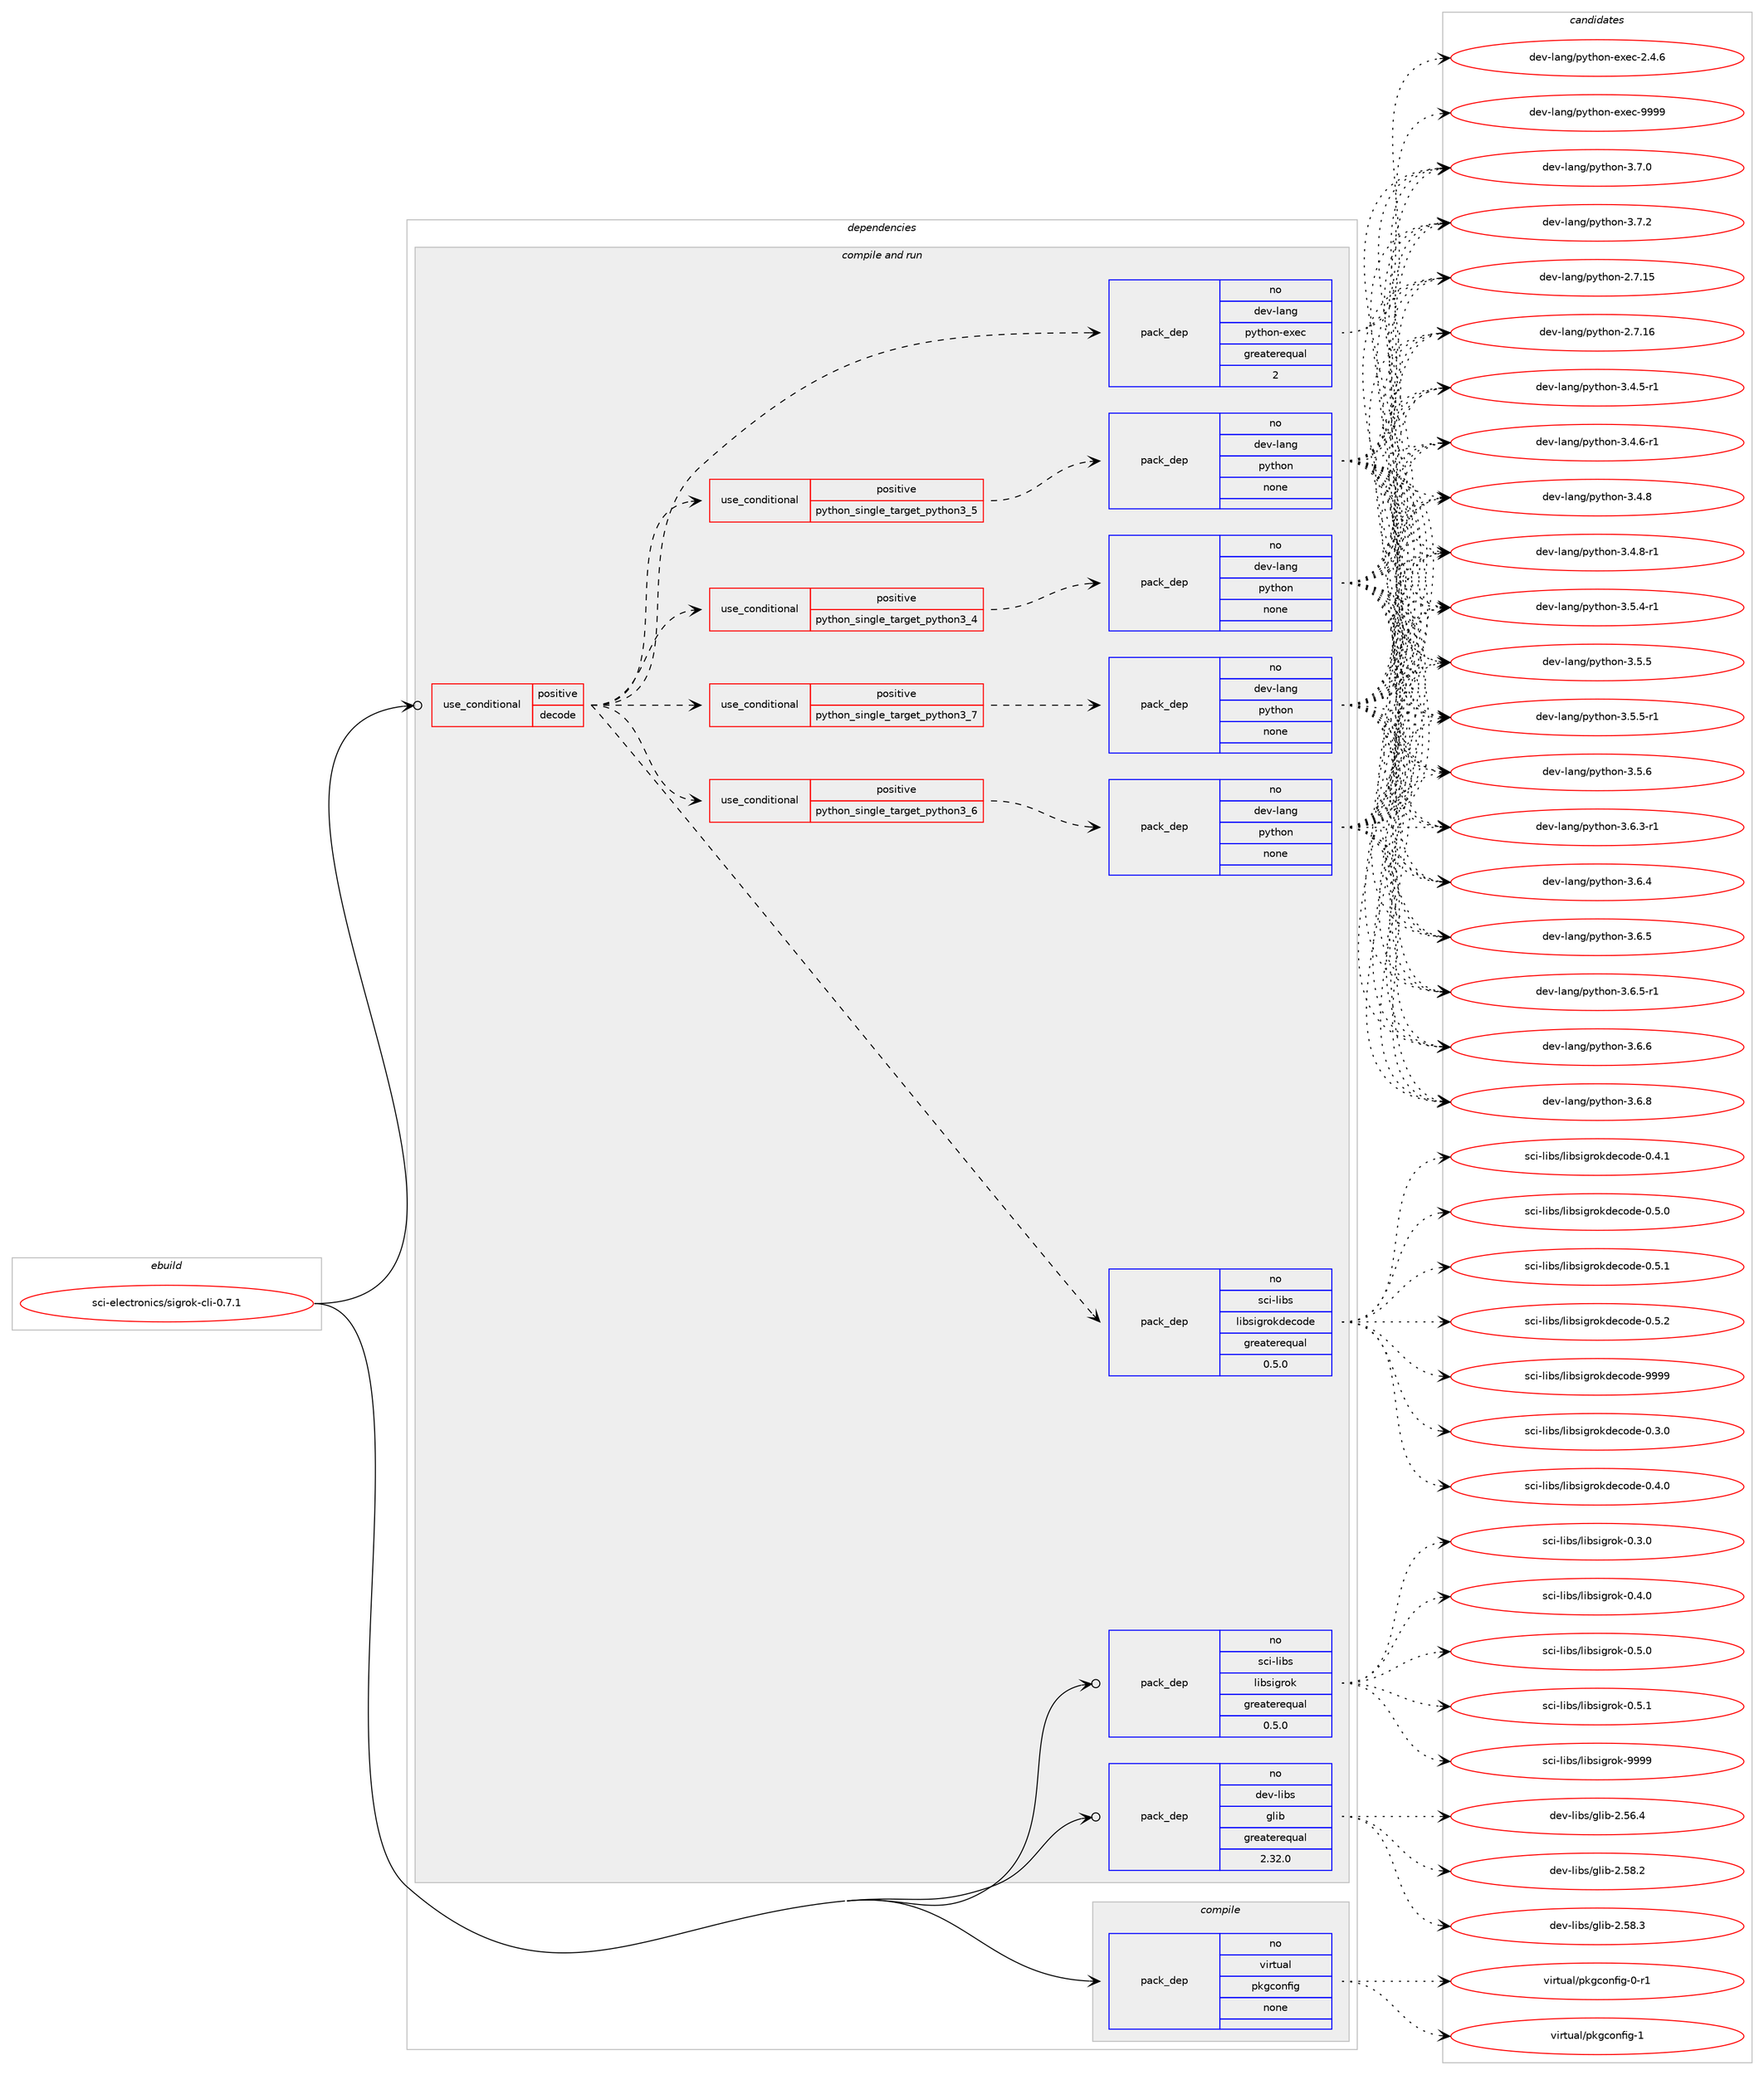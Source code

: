 digraph prolog {

# *************
# Graph options
# *************

newrank=true;
concentrate=true;
compound=true;
graph [rankdir=LR,fontname=Helvetica,fontsize=10,ranksep=1.5];#, ranksep=2.5, nodesep=0.2];
edge  [arrowhead=vee];
node  [fontname=Helvetica,fontsize=10];

# **********
# The ebuild
# **********

subgraph cluster_leftcol {
color=gray;
rank=same;
label=<<i>ebuild</i>>;
id [label="sci-electronics/sigrok-cli-0.7.1", color=red, width=4, href="../sci-electronics/sigrok-cli-0.7.1.svg"];
}

# ****************
# The dependencies
# ****************

subgraph cluster_midcol {
color=gray;
label=<<i>dependencies</i>>;
subgraph cluster_compile {
fillcolor="#eeeeee";
style=filled;
label=<<i>compile</i>>;
subgraph pack1209766 {
dependency1690143 [label=<<TABLE BORDER="0" CELLBORDER="1" CELLSPACING="0" CELLPADDING="4" WIDTH="220"><TR><TD ROWSPAN="6" CELLPADDING="30">pack_dep</TD></TR><TR><TD WIDTH="110">no</TD></TR><TR><TD>virtual</TD></TR><TR><TD>pkgconfig</TD></TR><TR><TD>none</TD></TR><TR><TD></TD></TR></TABLE>>, shape=none, color=blue];
}
id:e -> dependency1690143:w [weight=20,style="solid",arrowhead="vee"];
}
subgraph cluster_compileandrun {
fillcolor="#eeeeee";
style=filled;
label=<<i>compile and run</i>>;
subgraph cond452693 {
dependency1690144 [label=<<TABLE BORDER="0" CELLBORDER="1" CELLSPACING="0" CELLPADDING="4"><TR><TD ROWSPAN="3" CELLPADDING="10">use_conditional</TD></TR><TR><TD>positive</TD></TR><TR><TD>decode</TD></TR></TABLE>>, shape=none, color=red];
subgraph pack1209767 {
dependency1690145 [label=<<TABLE BORDER="0" CELLBORDER="1" CELLSPACING="0" CELLPADDING="4" WIDTH="220"><TR><TD ROWSPAN="6" CELLPADDING="30">pack_dep</TD></TR><TR><TD WIDTH="110">no</TD></TR><TR><TD>sci-libs</TD></TR><TR><TD>libsigrokdecode</TD></TR><TR><TD>greaterequal</TD></TR><TR><TD>0.5.0</TD></TR></TABLE>>, shape=none, color=blue];
}
dependency1690144:e -> dependency1690145:w [weight=20,style="dashed",arrowhead="vee"];
subgraph cond452694 {
dependency1690146 [label=<<TABLE BORDER="0" CELLBORDER="1" CELLSPACING="0" CELLPADDING="4"><TR><TD ROWSPAN="3" CELLPADDING="10">use_conditional</TD></TR><TR><TD>positive</TD></TR><TR><TD>python_single_target_python3_4</TD></TR></TABLE>>, shape=none, color=red];
subgraph pack1209768 {
dependency1690147 [label=<<TABLE BORDER="0" CELLBORDER="1" CELLSPACING="0" CELLPADDING="4" WIDTH="220"><TR><TD ROWSPAN="6" CELLPADDING="30">pack_dep</TD></TR><TR><TD WIDTH="110">no</TD></TR><TR><TD>dev-lang</TD></TR><TR><TD>python</TD></TR><TR><TD>none</TD></TR><TR><TD></TD></TR></TABLE>>, shape=none, color=blue];
}
dependency1690146:e -> dependency1690147:w [weight=20,style="dashed",arrowhead="vee"];
}
dependency1690144:e -> dependency1690146:w [weight=20,style="dashed",arrowhead="vee"];
subgraph cond452695 {
dependency1690148 [label=<<TABLE BORDER="0" CELLBORDER="1" CELLSPACING="0" CELLPADDING="4"><TR><TD ROWSPAN="3" CELLPADDING="10">use_conditional</TD></TR><TR><TD>positive</TD></TR><TR><TD>python_single_target_python3_5</TD></TR></TABLE>>, shape=none, color=red];
subgraph pack1209769 {
dependency1690149 [label=<<TABLE BORDER="0" CELLBORDER="1" CELLSPACING="0" CELLPADDING="4" WIDTH="220"><TR><TD ROWSPAN="6" CELLPADDING="30">pack_dep</TD></TR><TR><TD WIDTH="110">no</TD></TR><TR><TD>dev-lang</TD></TR><TR><TD>python</TD></TR><TR><TD>none</TD></TR><TR><TD></TD></TR></TABLE>>, shape=none, color=blue];
}
dependency1690148:e -> dependency1690149:w [weight=20,style="dashed",arrowhead="vee"];
}
dependency1690144:e -> dependency1690148:w [weight=20,style="dashed",arrowhead="vee"];
subgraph cond452696 {
dependency1690150 [label=<<TABLE BORDER="0" CELLBORDER="1" CELLSPACING="0" CELLPADDING="4"><TR><TD ROWSPAN="3" CELLPADDING="10">use_conditional</TD></TR><TR><TD>positive</TD></TR><TR><TD>python_single_target_python3_6</TD></TR></TABLE>>, shape=none, color=red];
subgraph pack1209770 {
dependency1690151 [label=<<TABLE BORDER="0" CELLBORDER="1" CELLSPACING="0" CELLPADDING="4" WIDTH="220"><TR><TD ROWSPAN="6" CELLPADDING="30">pack_dep</TD></TR><TR><TD WIDTH="110">no</TD></TR><TR><TD>dev-lang</TD></TR><TR><TD>python</TD></TR><TR><TD>none</TD></TR><TR><TD></TD></TR></TABLE>>, shape=none, color=blue];
}
dependency1690150:e -> dependency1690151:w [weight=20,style="dashed",arrowhead="vee"];
}
dependency1690144:e -> dependency1690150:w [weight=20,style="dashed",arrowhead="vee"];
subgraph cond452697 {
dependency1690152 [label=<<TABLE BORDER="0" CELLBORDER="1" CELLSPACING="0" CELLPADDING="4"><TR><TD ROWSPAN="3" CELLPADDING="10">use_conditional</TD></TR><TR><TD>positive</TD></TR><TR><TD>python_single_target_python3_7</TD></TR></TABLE>>, shape=none, color=red];
subgraph pack1209771 {
dependency1690153 [label=<<TABLE BORDER="0" CELLBORDER="1" CELLSPACING="0" CELLPADDING="4" WIDTH="220"><TR><TD ROWSPAN="6" CELLPADDING="30">pack_dep</TD></TR><TR><TD WIDTH="110">no</TD></TR><TR><TD>dev-lang</TD></TR><TR><TD>python</TD></TR><TR><TD>none</TD></TR><TR><TD></TD></TR></TABLE>>, shape=none, color=blue];
}
dependency1690152:e -> dependency1690153:w [weight=20,style="dashed",arrowhead="vee"];
}
dependency1690144:e -> dependency1690152:w [weight=20,style="dashed",arrowhead="vee"];
subgraph pack1209772 {
dependency1690154 [label=<<TABLE BORDER="0" CELLBORDER="1" CELLSPACING="0" CELLPADDING="4" WIDTH="220"><TR><TD ROWSPAN="6" CELLPADDING="30">pack_dep</TD></TR><TR><TD WIDTH="110">no</TD></TR><TR><TD>dev-lang</TD></TR><TR><TD>python-exec</TD></TR><TR><TD>greaterequal</TD></TR><TR><TD>2</TD></TR></TABLE>>, shape=none, color=blue];
}
dependency1690144:e -> dependency1690154:w [weight=20,style="dashed",arrowhead="vee"];
}
id:e -> dependency1690144:w [weight=20,style="solid",arrowhead="odotvee"];
subgraph pack1209773 {
dependency1690155 [label=<<TABLE BORDER="0" CELLBORDER="1" CELLSPACING="0" CELLPADDING="4" WIDTH="220"><TR><TD ROWSPAN="6" CELLPADDING="30">pack_dep</TD></TR><TR><TD WIDTH="110">no</TD></TR><TR><TD>dev-libs</TD></TR><TR><TD>glib</TD></TR><TR><TD>greaterequal</TD></TR><TR><TD>2.32.0</TD></TR></TABLE>>, shape=none, color=blue];
}
id:e -> dependency1690155:w [weight=20,style="solid",arrowhead="odotvee"];
subgraph pack1209774 {
dependency1690156 [label=<<TABLE BORDER="0" CELLBORDER="1" CELLSPACING="0" CELLPADDING="4" WIDTH="220"><TR><TD ROWSPAN="6" CELLPADDING="30">pack_dep</TD></TR><TR><TD WIDTH="110">no</TD></TR><TR><TD>sci-libs</TD></TR><TR><TD>libsigrok</TD></TR><TR><TD>greaterequal</TD></TR><TR><TD>0.5.0</TD></TR></TABLE>>, shape=none, color=blue];
}
id:e -> dependency1690156:w [weight=20,style="solid",arrowhead="odotvee"];
}
subgraph cluster_run {
fillcolor="#eeeeee";
style=filled;
label=<<i>run</i>>;
}
}

# **************
# The candidates
# **************

subgraph cluster_choices {
rank=same;
color=gray;
label=<<i>candidates</i>>;

subgraph choice1209766 {
color=black;
nodesep=1;
choice11810511411611797108471121071039911111010210510345484511449 [label="virtual/pkgconfig-0-r1", color=red, width=4,href="../virtual/pkgconfig-0-r1.svg"];
choice1181051141161179710847112107103991111101021051034549 [label="virtual/pkgconfig-1", color=red, width=4,href="../virtual/pkgconfig-1.svg"];
dependency1690143:e -> choice11810511411611797108471121071039911111010210510345484511449:w [style=dotted,weight="100"];
dependency1690143:e -> choice1181051141161179710847112107103991111101021051034549:w [style=dotted,weight="100"];
}
subgraph choice1209767 {
color=black;
nodesep=1;
choice115991054510810598115471081059811510510311411110710010199111100101454846514648 [label="sci-libs/libsigrokdecode-0.3.0", color=red, width=4,href="../sci-libs/libsigrokdecode-0.3.0.svg"];
choice115991054510810598115471081059811510510311411110710010199111100101454846524648 [label="sci-libs/libsigrokdecode-0.4.0", color=red, width=4,href="../sci-libs/libsigrokdecode-0.4.0.svg"];
choice115991054510810598115471081059811510510311411110710010199111100101454846524649 [label="sci-libs/libsigrokdecode-0.4.1", color=red, width=4,href="../sci-libs/libsigrokdecode-0.4.1.svg"];
choice115991054510810598115471081059811510510311411110710010199111100101454846534648 [label="sci-libs/libsigrokdecode-0.5.0", color=red, width=4,href="../sci-libs/libsigrokdecode-0.5.0.svg"];
choice115991054510810598115471081059811510510311411110710010199111100101454846534649 [label="sci-libs/libsigrokdecode-0.5.1", color=red, width=4,href="../sci-libs/libsigrokdecode-0.5.1.svg"];
choice115991054510810598115471081059811510510311411110710010199111100101454846534650 [label="sci-libs/libsigrokdecode-0.5.2", color=red, width=4,href="../sci-libs/libsigrokdecode-0.5.2.svg"];
choice1159910545108105981154710810598115105103114111107100101991111001014557575757 [label="sci-libs/libsigrokdecode-9999", color=red, width=4,href="../sci-libs/libsigrokdecode-9999.svg"];
dependency1690145:e -> choice115991054510810598115471081059811510510311411110710010199111100101454846514648:w [style=dotted,weight="100"];
dependency1690145:e -> choice115991054510810598115471081059811510510311411110710010199111100101454846524648:w [style=dotted,weight="100"];
dependency1690145:e -> choice115991054510810598115471081059811510510311411110710010199111100101454846524649:w [style=dotted,weight="100"];
dependency1690145:e -> choice115991054510810598115471081059811510510311411110710010199111100101454846534648:w [style=dotted,weight="100"];
dependency1690145:e -> choice115991054510810598115471081059811510510311411110710010199111100101454846534649:w [style=dotted,weight="100"];
dependency1690145:e -> choice115991054510810598115471081059811510510311411110710010199111100101454846534650:w [style=dotted,weight="100"];
dependency1690145:e -> choice1159910545108105981154710810598115105103114111107100101991111001014557575757:w [style=dotted,weight="100"];
}
subgraph choice1209768 {
color=black;
nodesep=1;
choice10010111845108971101034711212111610411111045504655464953 [label="dev-lang/python-2.7.15", color=red, width=4,href="../dev-lang/python-2.7.15.svg"];
choice10010111845108971101034711212111610411111045504655464954 [label="dev-lang/python-2.7.16", color=red, width=4,href="../dev-lang/python-2.7.16.svg"];
choice1001011184510897110103471121211161041111104551465246534511449 [label="dev-lang/python-3.4.5-r1", color=red, width=4,href="../dev-lang/python-3.4.5-r1.svg"];
choice1001011184510897110103471121211161041111104551465246544511449 [label="dev-lang/python-3.4.6-r1", color=red, width=4,href="../dev-lang/python-3.4.6-r1.svg"];
choice100101118451089711010347112121116104111110455146524656 [label="dev-lang/python-3.4.8", color=red, width=4,href="../dev-lang/python-3.4.8.svg"];
choice1001011184510897110103471121211161041111104551465246564511449 [label="dev-lang/python-3.4.8-r1", color=red, width=4,href="../dev-lang/python-3.4.8-r1.svg"];
choice1001011184510897110103471121211161041111104551465346524511449 [label="dev-lang/python-3.5.4-r1", color=red, width=4,href="../dev-lang/python-3.5.4-r1.svg"];
choice100101118451089711010347112121116104111110455146534653 [label="dev-lang/python-3.5.5", color=red, width=4,href="../dev-lang/python-3.5.5.svg"];
choice1001011184510897110103471121211161041111104551465346534511449 [label="dev-lang/python-3.5.5-r1", color=red, width=4,href="../dev-lang/python-3.5.5-r1.svg"];
choice100101118451089711010347112121116104111110455146534654 [label="dev-lang/python-3.5.6", color=red, width=4,href="../dev-lang/python-3.5.6.svg"];
choice1001011184510897110103471121211161041111104551465446514511449 [label="dev-lang/python-3.6.3-r1", color=red, width=4,href="../dev-lang/python-3.6.3-r1.svg"];
choice100101118451089711010347112121116104111110455146544652 [label="dev-lang/python-3.6.4", color=red, width=4,href="../dev-lang/python-3.6.4.svg"];
choice100101118451089711010347112121116104111110455146544653 [label="dev-lang/python-3.6.5", color=red, width=4,href="../dev-lang/python-3.6.5.svg"];
choice1001011184510897110103471121211161041111104551465446534511449 [label="dev-lang/python-3.6.5-r1", color=red, width=4,href="../dev-lang/python-3.6.5-r1.svg"];
choice100101118451089711010347112121116104111110455146544654 [label="dev-lang/python-3.6.6", color=red, width=4,href="../dev-lang/python-3.6.6.svg"];
choice100101118451089711010347112121116104111110455146544656 [label="dev-lang/python-3.6.8", color=red, width=4,href="../dev-lang/python-3.6.8.svg"];
choice100101118451089711010347112121116104111110455146554648 [label="dev-lang/python-3.7.0", color=red, width=4,href="../dev-lang/python-3.7.0.svg"];
choice100101118451089711010347112121116104111110455146554650 [label="dev-lang/python-3.7.2", color=red, width=4,href="../dev-lang/python-3.7.2.svg"];
dependency1690147:e -> choice10010111845108971101034711212111610411111045504655464953:w [style=dotted,weight="100"];
dependency1690147:e -> choice10010111845108971101034711212111610411111045504655464954:w [style=dotted,weight="100"];
dependency1690147:e -> choice1001011184510897110103471121211161041111104551465246534511449:w [style=dotted,weight="100"];
dependency1690147:e -> choice1001011184510897110103471121211161041111104551465246544511449:w [style=dotted,weight="100"];
dependency1690147:e -> choice100101118451089711010347112121116104111110455146524656:w [style=dotted,weight="100"];
dependency1690147:e -> choice1001011184510897110103471121211161041111104551465246564511449:w [style=dotted,weight="100"];
dependency1690147:e -> choice1001011184510897110103471121211161041111104551465346524511449:w [style=dotted,weight="100"];
dependency1690147:e -> choice100101118451089711010347112121116104111110455146534653:w [style=dotted,weight="100"];
dependency1690147:e -> choice1001011184510897110103471121211161041111104551465346534511449:w [style=dotted,weight="100"];
dependency1690147:e -> choice100101118451089711010347112121116104111110455146534654:w [style=dotted,weight="100"];
dependency1690147:e -> choice1001011184510897110103471121211161041111104551465446514511449:w [style=dotted,weight="100"];
dependency1690147:e -> choice100101118451089711010347112121116104111110455146544652:w [style=dotted,weight="100"];
dependency1690147:e -> choice100101118451089711010347112121116104111110455146544653:w [style=dotted,weight="100"];
dependency1690147:e -> choice1001011184510897110103471121211161041111104551465446534511449:w [style=dotted,weight="100"];
dependency1690147:e -> choice100101118451089711010347112121116104111110455146544654:w [style=dotted,weight="100"];
dependency1690147:e -> choice100101118451089711010347112121116104111110455146544656:w [style=dotted,weight="100"];
dependency1690147:e -> choice100101118451089711010347112121116104111110455146554648:w [style=dotted,weight="100"];
dependency1690147:e -> choice100101118451089711010347112121116104111110455146554650:w [style=dotted,weight="100"];
}
subgraph choice1209769 {
color=black;
nodesep=1;
choice10010111845108971101034711212111610411111045504655464953 [label="dev-lang/python-2.7.15", color=red, width=4,href="../dev-lang/python-2.7.15.svg"];
choice10010111845108971101034711212111610411111045504655464954 [label="dev-lang/python-2.7.16", color=red, width=4,href="../dev-lang/python-2.7.16.svg"];
choice1001011184510897110103471121211161041111104551465246534511449 [label="dev-lang/python-3.4.5-r1", color=red, width=4,href="../dev-lang/python-3.4.5-r1.svg"];
choice1001011184510897110103471121211161041111104551465246544511449 [label="dev-lang/python-3.4.6-r1", color=red, width=4,href="../dev-lang/python-3.4.6-r1.svg"];
choice100101118451089711010347112121116104111110455146524656 [label="dev-lang/python-3.4.8", color=red, width=4,href="../dev-lang/python-3.4.8.svg"];
choice1001011184510897110103471121211161041111104551465246564511449 [label="dev-lang/python-3.4.8-r1", color=red, width=4,href="../dev-lang/python-3.4.8-r1.svg"];
choice1001011184510897110103471121211161041111104551465346524511449 [label="dev-lang/python-3.5.4-r1", color=red, width=4,href="../dev-lang/python-3.5.4-r1.svg"];
choice100101118451089711010347112121116104111110455146534653 [label="dev-lang/python-3.5.5", color=red, width=4,href="../dev-lang/python-3.5.5.svg"];
choice1001011184510897110103471121211161041111104551465346534511449 [label="dev-lang/python-3.5.5-r1", color=red, width=4,href="../dev-lang/python-3.5.5-r1.svg"];
choice100101118451089711010347112121116104111110455146534654 [label="dev-lang/python-3.5.6", color=red, width=4,href="../dev-lang/python-3.5.6.svg"];
choice1001011184510897110103471121211161041111104551465446514511449 [label="dev-lang/python-3.6.3-r1", color=red, width=4,href="../dev-lang/python-3.6.3-r1.svg"];
choice100101118451089711010347112121116104111110455146544652 [label="dev-lang/python-3.6.4", color=red, width=4,href="../dev-lang/python-3.6.4.svg"];
choice100101118451089711010347112121116104111110455146544653 [label="dev-lang/python-3.6.5", color=red, width=4,href="../dev-lang/python-3.6.5.svg"];
choice1001011184510897110103471121211161041111104551465446534511449 [label="dev-lang/python-3.6.5-r1", color=red, width=4,href="../dev-lang/python-3.6.5-r1.svg"];
choice100101118451089711010347112121116104111110455146544654 [label="dev-lang/python-3.6.6", color=red, width=4,href="../dev-lang/python-3.6.6.svg"];
choice100101118451089711010347112121116104111110455146544656 [label="dev-lang/python-3.6.8", color=red, width=4,href="../dev-lang/python-3.6.8.svg"];
choice100101118451089711010347112121116104111110455146554648 [label="dev-lang/python-3.7.0", color=red, width=4,href="../dev-lang/python-3.7.0.svg"];
choice100101118451089711010347112121116104111110455146554650 [label="dev-lang/python-3.7.2", color=red, width=4,href="../dev-lang/python-3.7.2.svg"];
dependency1690149:e -> choice10010111845108971101034711212111610411111045504655464953:w [style=dotted,weight="100"];
dependency1690149:e -> choice10010111845108971101034711212111610411111045504655464954:w [style=dotted,weight="100"];
dependency1690149:e -> choice1001011184510897110103471121211161041111104551465246534511449:w [style=dotted,weight="100"];
dependency1690149:e -> choice1001011184510897110103471121211161041111104551465246544511449:w [style=dotted,weight="100"];
dependency1690149:e -> choice100101118451089711010347112121116104111110455146524656:w [style=dotted,weight="100"];
dependency1690149:e -> choice1001011184510897110103471121211161041111104551465246564511449:w [style=dotted,weight="100"];
dependency1690149:e -> choice1001011184510897110103471121211161041111104551465346524511449:w [style=dotted,weight="100"];
dependency1690149:e -> choice100101118451089711010347112121116104111110455146534653:w [style=dotted,weight="100"];
dependency1690149:e -> choice1001011184510897110103471121211161041111104551465346534511449:w [style=dotted,weight="100"];
dependency1690149:e -> choice100101118451089711010347112121116104111110455146534654:w [style=dotted,weight="100"];
dependency1690149:e -> choice1001011184510897110103471121211161041111104551465446514511449:w [style=dotted,weight="100"];
dependency1690149:e -> choice100101118451089711010347112121116104111110455146544652:w [style=dotted,weight="100"];
dependency1690149:e -> choice100101118451089711010347112121116104111110455146544653:w [style=dotted,weight="100"];
dependency1690149:e -> choice1001011184510897110103471121211161041111104551465446534511449:w [style=dotted,weight="100"];
dependency1690149:e -> choice100101118451089711010347112121116104111110455146544654:w [style=dotted,weight="100"];
dependency1690149:e -> choice100101118451089711010347112121116104111110455146544656:w [style=dotted,weight="100"];
dependency1690149:e -> choice100101118451089711010347112121116104111110455146554648:w [style=dotted,weight="100"];
dependency1690149:e -> choice100101118451089711010347112121116104111110455146554650:w [style=dotted,weight="100"];
}
subgraph choice1209770 {
color=black;
nodesep=1;
choice10010111845108971101034711212111610411111045504655464953 [label="dev-lang/python-2.7.15", color=red, width=4,href="../dev-lang/python-2.7.15.svg"];
choice10010111845108971101034711212111610411111045504655464954 [label="dev-lang/python-2.7.16", color=red, width=4,href="../dev-lang/python-2.7.16.svg"];
choice1001011184510897110103471121211161041111104551465246534511449 [label="dev-lang/python-3.4.5-r1", color=red, width=4,href="../dev-lang/python-3.4.5-r1.svg"];
choice1001011184510897110103471121211161041111104551465246544511449 [label="dev-lang/python-3.4.6-r1", color=red, width=4,href="../dev-lang/python-3.4.6-r1.svg"];
choice100101118451089711010347112121116104111110455146524656 [label="dev-lang/python-3.4.8", color=red, width=4,href="../dev-lang/python-3.4.8.svg"];
choice1001011184510897110103471121211161041111104551465246564511449 [label="dev-lang/python-3.4.8-r1", color=red, width=4,href="../dev-lang/python-3.4.8-r1.svg"];
choice1001011184510897110103471121211161041111104551465346524511449 [label="dev-lang/python-3.5.4-r1", color=red, width=4,href="../dev-lang/python-3.5.4-r1.svg"];
choice100101118451089711010347112121116104111110455146534653 [label="dev-lang/python-3.5.5", color=red, width=4,href="../dev-lang/python-3.5.5.svg"];
choice1001011184510897110103471121211161041111104551465346534511449 [label="dev-lang/python-3.5.5-r1", color=red, width=4,href="../dev-lang/python-3.5.5-r1.svg"];
choice100101118451089711010347112121116104111110455146534654 [label="dev-lang/python-3.5.6", color=red, width=4,href="../dev-lang/python-3.5.6.svg"];
choice1001011184510897110103471121211161041111104551465446514511449 [label="dev-lang/python-3.6.3-r1", color=red, width=4,href="../dev-lang/python-3.6.3-r1.svg"];
choice100101118451089711010347112121116104111110455146544652 [label="dev-lang/python-3.6.4", color=red, width=4,href="../dev-lang/python-3.6.4.svg"];
choice100101118451089711010347112121116104111110455146544653 [label="dev-lang/python-3.6.5", color=red, width=4,href="../dev-lang/python-3.6.5.svg"];
choice1001011184510897110103471121211161041111104551465446534511449 [label="dev-lang/python-3.6.5-r1", color=red, width=4,href="../dev-lang/python-3.6.5-r1.svg"];
choice100101118451089711010347112121116104111110455146544654 [label="dev-lang/python-3.6.6", color=red, width=4,href="../dev-lang/python-3.6.6.svg"];
choice100101118451089711010347112121116104111110455146544656 [label="dev-lang/python-3.6.8", color=red, width=4,href="../dev-lang/python-3.6.8.svg"];
choice100101118451089711010347112121116104111110455146554648 [label="dev-lang/python-3.7.0", color=red, width=4,href="../dev-lang/python-3.7.0.svg"];
choice100101118451089711010347112121116104111110455146554650 [label="dev-lang/python-3.7.2", color=red, width=4,href="../dev-lang/python-3.7.2.svg"];
dependency1690151:e -> choice10010111845108971101034711212111610411111045504655464953:w [style=dotted,weight="100"];
dependency1690151:e -> choice10010111845108971101034711212111610411111045504655464954:w [style=dotted,weight="100"];
dependency1690151:e -> choice1001011184510897110103471121211161041111104551465246534511449:w [style=dotted,weight="100"];
dependency1690151:e -> choice1001011184510897110103471121211161041111104551465246544511449:w [style=dotted,weight="100"];
dependency1690151:e -> choice100101118451089711010347112121116104111110455146524656:w [style=dotted,weight="100"];
dependency1690151:e -> choice1001011184510897110103471121211161041111104551465246564511449:w [style=dotted,weight="100"];
dependency1690151:e -> choice1001011184510897110103471121211161041111104551465346524511449:w [style=dotted,weight="100"];
dependency1690151:e -> choice100101118451089711010347112121116104111110455146534653:w [style=dotted,weight="100"];
dependency1690151:e -> choice1001011184510897110103471121211161041111104551465346534511449:w [style=dotted,weight="100"];
dependency1690151:e -> choice100101118451089711010347112121116104111110455146534654:w [style=dotted,weight="100"];
dependency1690151:e -> choice1001011184510897110103471121211161041111104551465446514511449:w [style=dotted,weight="100"];
dependency1690151:e -> choice100101118451089711010347112121116104111110455146544652:w [style=dotted,weight="100"];
dependency1690151:e -> choice100101118451089711010347112121116104111110455146544653:w [style=dotted,weight="100"];
dependency1690151:e -> choice1001011184510897110103471121211161041111104551465446534511449:w [style=dotted,weight="100"];
dependency1690151:e -> choice100101118451089711010347112121116104111110455146544654:w [style=dotted,weight="100"];
dependency1690151:e -> choice100101118451089711010347112121116104111110455146544656:w [style=dotted,weight="100"];
dependency1690151:e -> choice100101118451089711010347112121116104111110455146554648:w [style=dotted,weight="100"];
dependency1690151:e -> choice100101118451089711010347112121116104111110455146554650:w [style=dotted,weight="100"];
}
subgraph choice1209771 {
color=black;
nodesep=1;
choice10010111845108971101034711212111610411111045504655464953 [label="dev-lang/python-2.7.15", color=red, width=4,href="../dev-lang/python-2.7.15.svg"];
choice10010111845108971101034711212111610411111045504655464954 [label="dev-lang/python-2.7.16", color=red, width=4,href="../dev-lang/python-2.7.16.svg"];
choice1001011184510897110103471121211161041111104551465246534511449 [label="dev-lang/python-3.4.5-r1", color=red, width=4,href="../dev-lang/python-3.4.5-r1.svg"];
choice1001011184510897110103471121211161041111104551465246544511449 [label="dev-lang/python-3.4.6-r1", color=red, width=4,href="../dev-lang/python-3.4.6-r1.svg"];
choice100101118451089711010347112121116104111110455146524656 [label="dev-lang/python-3.4.8", color=red, width=4,href="../dev-lang/python-3.4.8.svg"];
choice1001011184510897110103471121211161041111104551465246564511449 [label="dev-lang/python-3.4.8-r1", color=red, width=4,href="../dev-lang/python-3.4.8-r1.svg"];
choice1001011184510897110103471121211161041111104551465346524511449 [label="dev-lang/python-3.5.4-r1", color=red, width=4,href="../dev-lang/python-3.5.4-r1.svg"];
choice100101118451089711010347112121116104111110455146534653 [label="dev-lang/python-3.5.5", color=red, width=4,href="../dev-lang/python-3.5.5.svg"];
choice1001011184510897110103471121211161041111104551465346534511449 [label="dev-lang/python-3.5.5-r1", color=red, width=4,href="../dev-lang/python-3.5.5-r1.svg"];
choice100101118451089711010347112121116104111110455146534654 [label="dev-lang/python-3.5.6", color=red, width=4,href="../dev-lang/python-3.5.6.svg"];
choice1001011184510897110103471121211161041111104551465446514511449 [label="dev-lang/python-3.6.3-r1", color=red, width=4,href="../dev-lang/python-3.6.3-r1.svg"];
choice100101118451089711010347112121116104111110455146544652 [label="dev-lang/python-3.6.4", color=red, width=4,href="../dev-lang/python-3.6.4.svg"];
choice100101118451089711010347112121116104111110455146544653 [label="dev-lang/python-3.6.5", color=red, width=4,href="../dev-lang/python-3.6.5.svg"];
choice1001011184510897110103471121211161041111104551465446534511449 [label="dev-lang/python-3.6.5-r1", color=red, width=4,href="../dev-lang/python-3.6.5-r1.svg"];
choice100101118451089711010347112121116104111110455146544654 [label="dev-lang/python-3.6.6", color=red, width=4,href="../dev-lang/python-3.6.6.svg"];
choice100101118451089711010347112121116104111110455146544656 [label="dev-lang/python-3.6.8", color=red, width=4,href="../dev-lang/python-3.6.8.svg"];
choice100101118451089711010347112121116104111110455146554648 [label="dev-lang/python-3.7.0", color=red, width=4,href="../dev-lang/python-3.7.0.svg"];
choice100101118451089711010347112121116104111110455146554650 [label="dev-lang/python-3.7.2", color=red, width=4,href="../dev-lang/python-3.7.2.svg"];
dependency1690153:e -> choice10010111845108971101034711212111610411111045504655464953:w [style=dotted,weight="100"];
dependency1690153:e -> choice10010111845108971101034711212111610411111045504655464954:w [style=dotted,weight="100"];
dependency1690153:e -> choice1001011184510897110103471121211161041111104551465246534511449:w [style=dotted,weight="100"];
dependency1690153:e -> choice1001011184510897110103471121211161041111104551465246544511449:w [style=dotted,weight="100"];
dependency1690153:e -> choice100101118451089711010347112121116104111110455146524656:w [style=dotted,weight="100"];
dependency1690153:e -> choice1001011184510897110103471121211161041111104551465246564511449:w [style=dotted,weight="100"];
dependency1690153:e -> choice1001011184510897110103471121211161041111104551465346524511449:w [style=dotted,weight="100"];
dependency1690153:e -> choice100101118451089711010347112121116104111110455146534653:w [style=dotted,weight="100"];
dependency1690153:e -> choice1001011184510897110103471121211161041111104551465346534511449:w [style=dotted,weight="100"];
dependency1690153:e -> choice100101118451089711010347112121116104111110455146534654:w [style=dotted,weight="100"];
dependency1690153:e -> choice1001011184510897110103471121211161041111104551465446514511449:w [style=dotted,weight="100"];
dependency1690153:e -> choice100101118451089711010347112121116104111110455146544652:w [style=dotted,weight="100"];
dependency1690153:e -> choice100101118451089711010347112121116104111110455146544653:w [style=dotted,weight="100"];
dependency1690153:e -> choice1001011184510897110103471121211161041111104551465446534511449:w [style=dotted,weight="100"];
dependency1690153:e -> choice100101118451089711010347112121116104111110455146544654:w [style=dotted,weight="100"];
dependency1690153:e -> choice100101118451089711010347112121116104111110455146544656:w [style=dotted,weight="100"];
dependency1690153:e -> choice100101118451089711010347112121116104111110455146554648:w [style=dotted,weight="100"];
dependency1690153:e -> choice100101118451089711010347112121116104111110455146554650:w [style=dotted,weight="100"];
}
subgraph choice1209772 {
color=black;
nodesep=1;
choice1001011184510897110103471121211161041111104510112010199455046524654 [label="dev-lang/python-exec-2.4.6", color=red, width=4,href="../dev-lang/python-exec-2.4.6.svg"];
choice10010111845108971101034711212111610411111045101120101994557575757 [label="dev-lang/python-exec-9999", color=red, width=4,href="../dev-lang/python-exec-9999.svg"];
dependency1690154:e -> choice1001011184510897110103471121211161041111104510112010199455046524654:w [style=dotted,weight="100"];
dependency1690154:e -> choice10010111845108971101034711212111610411111045101120101994557575757:w [style=dotted,weight="100"];
}
subgraph choice1209773 {
color=black;
nodesep=1;
choice1001011184510810598115471031081059845504653544652 [label="dev-libs/glib-2.56.4", color=red, width=4,href="../dev-libs/glib-2.56.4.svg"];
choice1001011184510810598115471031081059845504653564650 [label="dev-libs/glib-2.58.2", color=red, width=4,href="../dev-libs/glib-2.58.2.svg"];
choice1001011184510810598115471031081059845504653564651 [label="dev-libs/glib-2.58.3", color=red, width=4,href="../dev-libs/glib-2.58.3.svg"];
dependency1690155:e -> choice1001011184510810598115471031081059845504653544652:w [style=dotted,weight="100"];
dependency1690155:e -> choice1001011184510810598115471031081059845504653564650:w [style=dotted,weight="100"];
dependency1690155:e -> choice1001011184510810598115471031081059845504653564651:w [style=dotted,weight="100"];
}
subgraph choice1209774 {
color=black;
nodesep=1;
choice1159910545108105981154710810598115105103114111107454846514648 [label="sci-libs/libsigrok-0.3.0", color=red, width=4,href="../sci-libs/libsigrok-0.3.0.svg"];
choice1159910545108105981154710810598115105103114111107454846524648 [label="sci-libs/libsigrok-0.4.0", color=red, width=4,href="../sci-libs/libsigrok-0.4.0.svg"];
choice1159910545108105981154710810598115105103114111107454846534648 [label="sci-libs/libsigrok-0.5.0", color=red, width=4,href="../sci-libs/libsigrok-0.5.0.svg"];
choice1159910545108105981154710810598115105103114111107454846534649 [label="sci-libs/libsigrok-0.5.1", color=red, width=4,href="../sci-libs/libsigrok-0.5.1.svg"];
choice11599105451081059811547108105981151051031141111074557575757 [label="sci-libs/libsigrok-9999", color=red, width=4,href="../sci-libs/libsigrok-9999.svg"];
dependency1690156:e -> choice1159910545108105981154710810598115105103114111107454846514648:w [style=dotted,weight="100"];
dependency1690156:e -> choice1159910545108105981154710810598115105103114111107454846524648:w [style=dotted,weight="100"];
dependency1690156:e -> choice1159910545108105981154710810598115105103114111107454846534648:w [style=dotted,weight="100"];
dependency1690156:e -> choice1159910545108105981154710810598115105103114111107454846534649:w [style=dotted,weight="100"];
dependency1690156:e -> choice11599105451081059811547108105981151051031141111074557575757:w [style=dotted,weight="100"];
}
}

}
